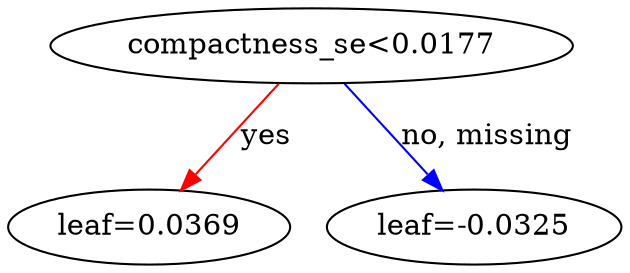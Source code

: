 digraph {
    graph [ rankdir=TB ]
    graph [ rankdir="UD" ]

    0 [ label="compactness_se<0.0177" ]
    0 -> 1 [label="yes" color="#FF0000"]
    0 -> 2 [label="no, missing" color="#0000FF"]

    1 [ label="leaf=0.0369" ]

    2 [ label="leaf=-0.0325" ]
}
